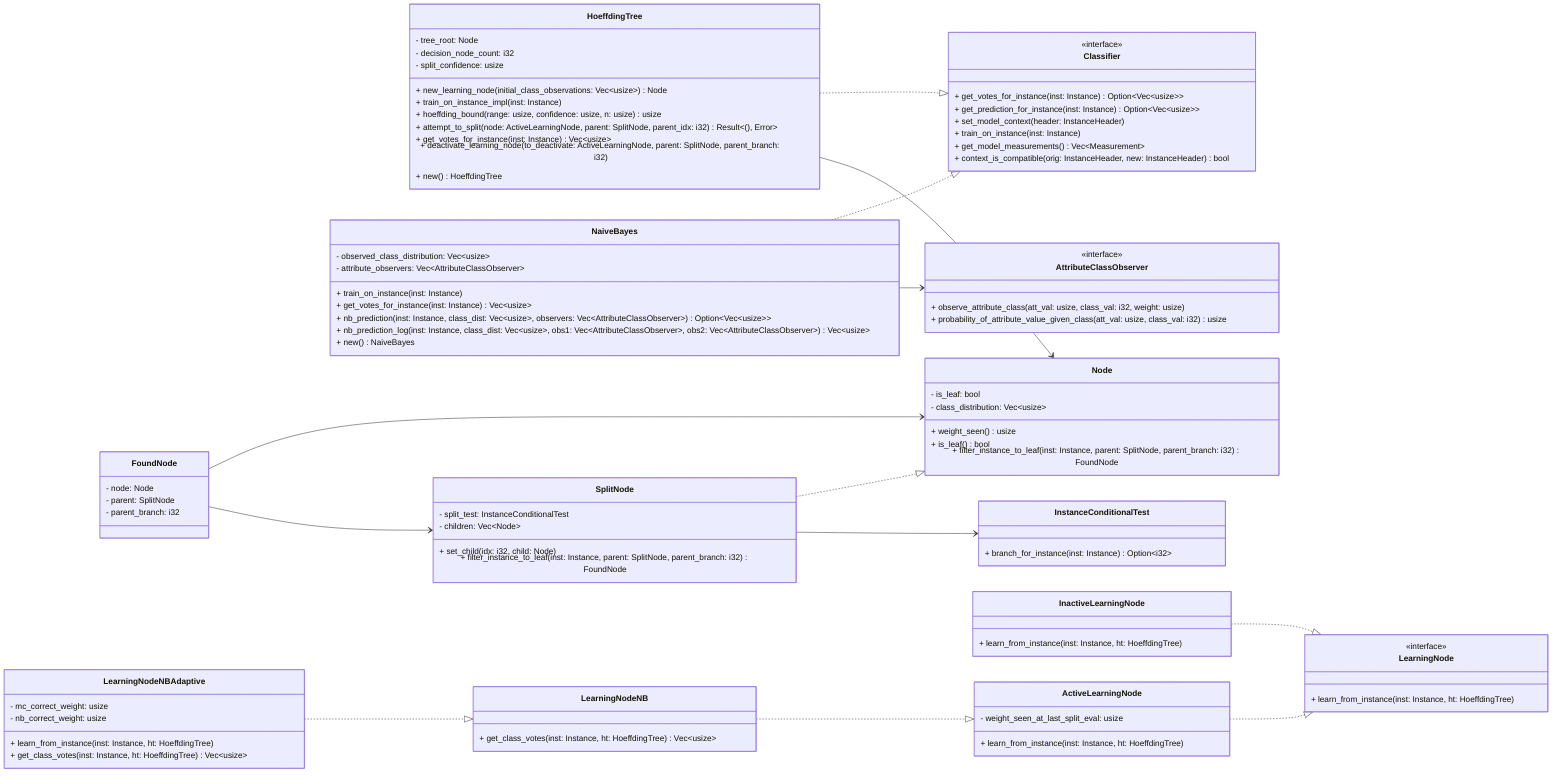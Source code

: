 classDiagram
direction LR

  class Classifier {
    <<interface>>
    + get_votes_for_instance(inst: Instance) Option~Vec~usize~~
    + get_prediction_for_instance(inst: Instance) Option~Vec~usize~~
    + set_model_context(header: InstanceHeader)
    + train_on_instance(inst: Instance)
    + get_model_measurements() Vec~Measurement~
    + context_is_compatible(orig: InstanceHeader, new: InstanceHeader) bool
  }

  class AttributeClassObserver {
    <<interface>>
    + observe_attribute_class(att_val: usize, class_val: i32, weight: usize)
    + probability_of_attribute_value_given_class(att_val: usize, class_val: i32) usize
  }

  class LearningNode {
    <<interface>>
    + learn_from_instance(inst: Instance, ht: HoeffdingTree)
  }

  class HoeffdingTree {
    - tree_root: Node
    - decision_node_count: i32
    - split_confidence: usize
    + new_learning_node(initial_class_observations: Vec~usize~) Node
    + train_on_instance_impl(inst: Instance)
    + hoeffding_bound(range: usize, confidence: usize, n: usize) usize
    + attempt_to_split(node: ActiveLearningNode, parent: SplitNode, parent_idx: i32) Result~&#40&#41, Error~
    + get_votes_for_instance(inst: Instance) Vec~usize~
    + deactivate_learning_node(to_deactivate: ActiveLearningNode, parent: SplitNode, parent_branch: i32)
    + new() HoeffdingTree
  }

  class NaiveBayes {
    - observed_class_distribution: Vec~usize~
    - attribute_observers: Vec~AttributeClassObserver~
    + train_on_instance(inst: Instance)
    + get_votes_for_instance(inst: Instance) Vec~usize~
    + nb_prediction(inst: Instance, class_dist: Vec~usize~, observers: Vec~AttributeClassObserver~) Option~Vec~usize~~
    + nb_prediction_log(inst: Instance, class_dist: Vec~usize~, obs1: Vec~AttributeClassObserver~, obs2: Vec~AttributeClassObserver~) Vec~usize~
    + new() NaiveBayes
  }

  class Node {
    - is_leaf: bool
    - class_distribution: Vec~usize~
    + weight_seen() usize
    + is_leaf() bool
    + filter_instance_to_leaf(inst: Instance, parent: SplitNode, parent_branch: i32) FoundNode
  }

  class SplitNode {
    - split_test: InstanceConditionalTest
    - children: Vec~Node~
    + set_child(idx: i32, child: Node)
    + filter_instance_to_leaf(inst: Instance, parent: SplitNode, parent_branch: i32) FoundNode
  }

  class ActiveLearningNode {
    - weight_seen_at_last_split_eval: usize
    + learn_from_instance(inst: Instance, ht: HoeffdingTree)
  }

  class InactiveLearningNode {
    + learn_from_instance(inst: Instance, ht: HoeffdingTree)
  }

  class LearningNodeNB {
    + get_class_votes(inst: Instance, ht: HoeffdingTree) Vec~usize~
  }

  class LearningNodeNBAdaptive {
    - mc_correct_weight: usize
    - nb_correct_weight: usize
    + learn_from_instance(inst: Instance, ht: HoeffdingTree)
    + get_class_votes(inst: Instance, ht: HoeffdingTree) Vec~usize~
  }

  class InstanceConditionalTest {
    + branch_for_instance(inst: Instance) Option~i32~
  }

  class FoundNode {
    - node: Node
    - parent: SplitNode
    - parent_branch: i32
  }

  HoeffdingTree ..|> Classifier
  NaiveBayes   ..|> Classifier

  LearningNodeNB        ..|> ActiveLearningNode
  LearningNodeNBAdaptive ..|> LearningNodeNB

  ActiveLearningNode   ..|> LearningNode
  InactiveLearningNode ..|> LearningNode
  SplitNode            ..|> Node

  HoeffdingTree --> Node
  SplitNode     --> InstanceConditionalTest
  FoundNode     --> Node
  FoundNode     --> SplitNode
  NaiveBayes    --> AttributeClassObserver